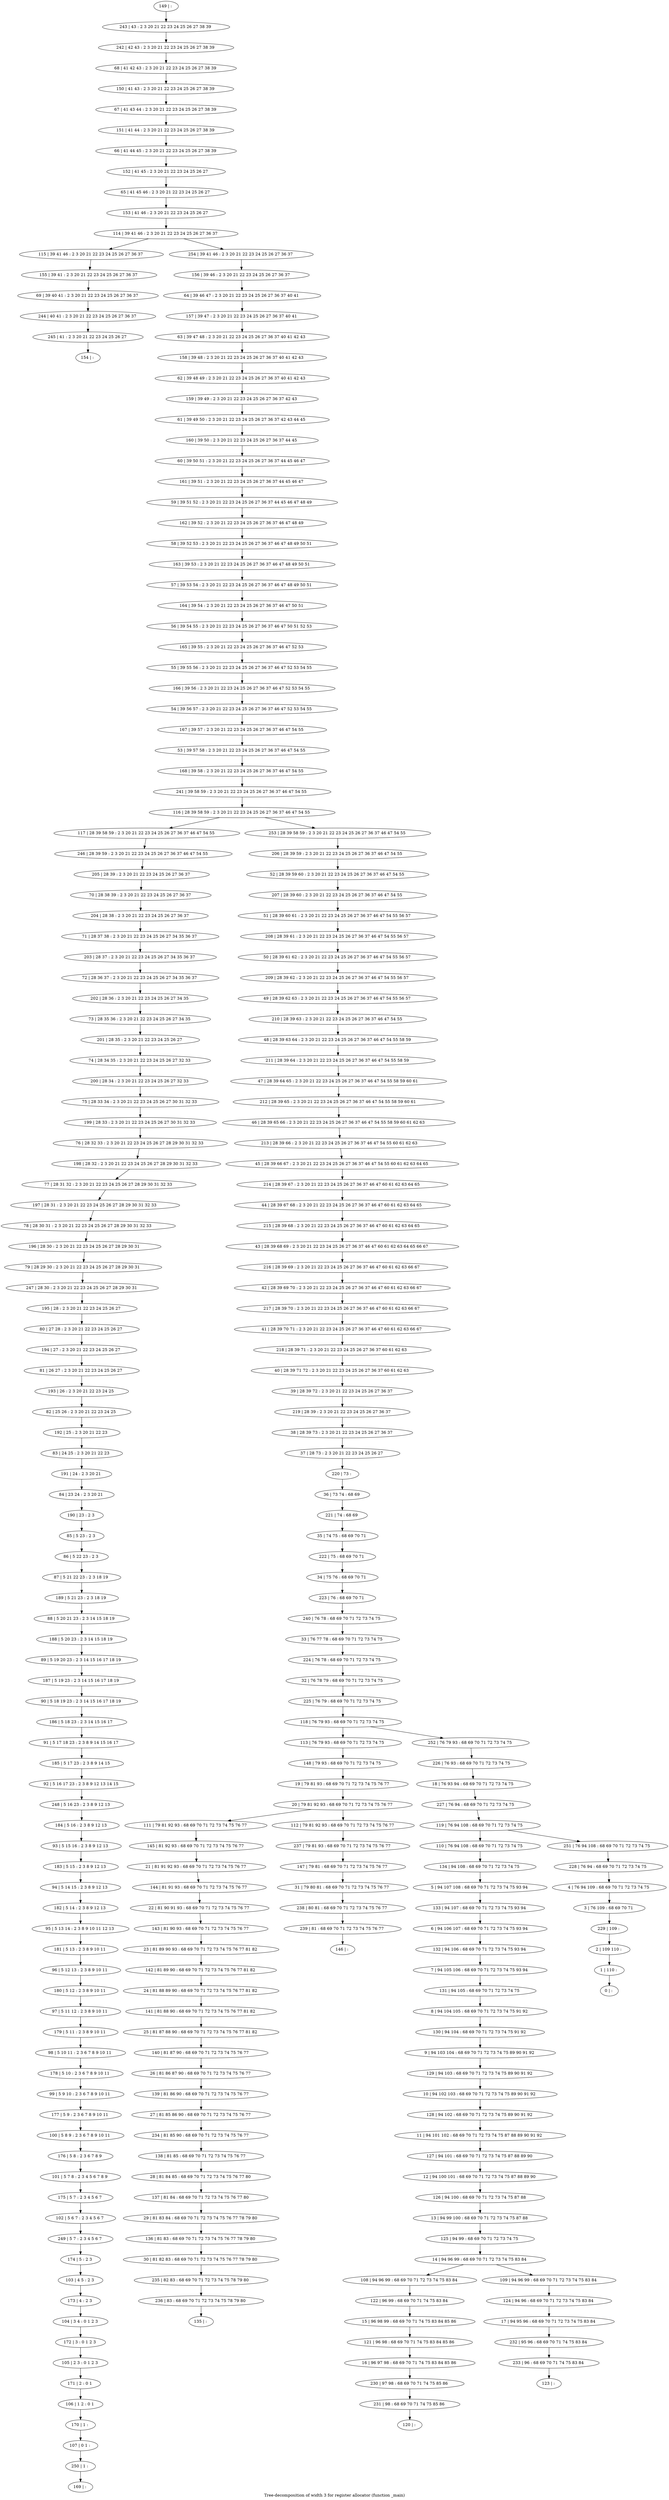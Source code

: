 digraph G {
graph [label="Tree-decomposition of width 3 for register allocator (function _main)"]
0[label="0 | : "];
1[label="1 | 110 : "];
2[label="2 | 109 110 : "];
3[label="3 | 76 109 : 68 69 70 71 "];
4[label="4 | 76 94 109 : 68 69 70 71 72 73 74 75 "];
5[label="5 | 94 107 108 : 68 69 70 71 72 73 74 75 93 94 "];
6[label="6 | 94 106 107 : 68 69 70 71 72 73 74 75 93 94 "];
7[label="7 | 94 105 106 : 68 69 70 71 72 73 74 75 93 94 "];
8[label="8 | 94 104 105 : 68 69 70 71 72 73 74 75 91 92 "];
9[label="9 | 94 103 104 : 68 69 70 71 72 73 74 75 89 90 91 92 "];
10[label="10 | 94 102 103 : 68 69 70 71 72 73 74 75 89 90 91 92 "];
11[label="11 | 94 101 102 : 68 69 70 71 72 73 74 75 87 88 89 90 91 92 "];
12[label="12 | 94 100 101 : 68 69 70 71 72 73 74 75 87 88 89 90 "];
13[label="13 | 94 99 100 : 68 69 70 71 72 73 74 75 87 88 "];
14[label="14 | 94 96 99 : 68 69 70 71 72 73 74 75 83 84 "];
15[label="15 | 96 98 99 : 68 69 70 71 74 75 83 84 85 86 "];
16[label="16 | 96 97 98 : 68 69 70 71 74 75 83 84 85 86 "];
17[label="17 | 94 95 96 : 68 69 70 71 72 73 74 75 83 84 "];
18[label="18 | 76 93 94 : 68 69 70 71 72 73 74 75 "];
19[label="19 | 79 81 93 : 68 69 70 71 72 73 74 75 76 77 "];
20[label="20 | 79 81 92 93 : 68 69 70 71 72 73 74 75 76 77 "];
21[label="21 | 81 91 92 93 : 68 69 70 71 72 73 74 75 76 77 "];
22[label="22 | 81 90 91 93 : 68 69 70 71 72 73 74 75 76 77 "];
23[label="23 | 81 89 90 93 : 68 69 70 71 72 73 74 75 76 77 81 82 "];
24[label="24 | 81 88 89 90 : 68 69 70 71 72 73 74 75 76 77 81 82 "];
25[label="25 | 81 87 88 90 : 68 69 70 71 72 73 74 75 76 77 81 82 "];
26[label="26 | 81 86 87 90 : 68 69 70 71 72 73 74 75 76 77 "];
27[label="27 | 81 85 86 90 : 68 69 70 71 72 73 74 75 76 77 "];
28[label="28 | 81 84 85 : 68 69 70 71 72 73 74 75 76 77 80 "];
29[label="29 | 81 83 84 : 68 69 70 71 72 73 74 75 76 77 78 79 80 "];
30[label="30 | 81 82 83 : 68 69 70 71 72 73 74 75 76 77 78 79 80 "];
31[label="31 | 79 80 81 : 68 69 70 71 72 73 74 75 76 77 "];
32[label="32 | 76 78 79 : 68 69 70 71 72 73 74 75 "];
33[label="33 | 76 77 78 : 68 69 70 71 72 73 74 75 "];
34[label="34 | 75 76 : 68 69 70 71 "];
35[label="35 | 74 75 : 68 69 70 71 "];
36[label="36 | 73 74 : 68 69 "];
37[label="37 | 28 73 : 2 3 20 21 22 23 24 25 26 27 "];
38[label="38 | 28 39 73 : 2 3 20 21 22 23 24 25 26 27 36 37 "];
39[label="39 | 28 39 72 : 2 3 20 21 22 23 24 25 26 27 36 37 "];
40[label="40 | 28 39 71 72 : 2 3 20 21 22 23 24 25 26 27 36 37 60 61 62 63 "];
41[label="41 | 28 39 70 71 : 2 3 20 21 22 23 24 25 26 27 36 37 46 47 60 61 62 63 66 67 "];
42[label="42 | 28 39 69 70 : 2 3 20 21 22 23 24 25 26 27 36 37 46 47 60 61 62 63 66 67 "];
43[label="43 | 28 39 68 69 : 2 3 20 21 22 23 24 25 26 27 36 37 46 47 60 61 62 63 64 65 66 67 "];
44[label="44 | 28 39 67 68 : 2 3 20 21 22 23 24 25 26 27 36 37 46 47 60 61 62 63 64 65 "];
45[label="45 | 28 39 66 67 : 2 3 20 21 22 23 24 25 26 27 36 37 46 47 54 55 60 61 62 63 64 65 "];
46[label="46 | 28 39 65 66 : 2 3 20 21 22 23 24 25 26 27 36 37 46 47 54 55 58 59 60 61 62 63 "];
47[label="47 | 28 39 64 65 : 2 3 20 21 22 23 24 25 26 27 36 37 46 47 54 55 58 59 60 61 "];
48[label="48 | 28 39 63 64 : 2 3 20 21 22 23 24 25 26 27 36 37 46 47 54 55 58 59 "];
49[label="49 | 28 39 62 63 : 2 3 20 21 22 23 24 25 26 27 36 37 46 47 54 55 56 57 "];
50[label="50 | 28 39 61 62 : 2 3 20 21 22 23 24 25 26 27 36 37 46 47 54 55 56 57 "];
51[label="51 | 28 39 60 61 : 2 3 20 21 22 23 24 25 26 27 36 37 46 47 54 55 56 57 "];
52[label="52 | 28 39 59 60 : 2 3 20 21 22 23 24 25 26 27 36 37 46 47 54 55 "];
53[label="53 | 39 57 58 : 2 3 20 21 22 23 24 25 26 27 36 37 46 47 54 55 "];
54[label="54 | 39 56 57 : 2 3 20 21 22 23 24 25 26 27 36 37 46 47 52 53 54 55 "];
55[label="55 | 39 55 56 : 2 3 20 21 22 23 24 25 26 27 36 37 46 47 52 53 54 55 "];
56[label="56 | 39 54 55 : 2 3 20 21 22 23 24 25 26 27 36 37 46 47 50 51 52 53 "];
57[label="57 | 39 53 54 : 2 3 20 21 22 23 24 25 26 27 36 37 46 47 48 49 50 51 "];
58[label="58 | 39 52 53 : 2 3 20 21 22 23 24 25 26 27 36 37 46 47 48 49 50 51 "];
59[label="59 | 39 51 52 : 2 3 20 21 22 23 24 25 26 27 36 37 44 45 46 47 48 49 "];
60[label="60 | 39 50 51 : 2 3 20 21 22 23 24 25 26 27 36 37 44 45 46 47 "];
61[label="61 | 39 49 50 : 2 3 20 21 22 23 24 25 26 27 36 37 42 43 44 45 "];
62[label="62 | 39 48 49 : 2 3 20 21 22 23 24 25 26 27 36 37 40 41 42 43 "];
63[label="63 | 39 47 48 : 2 3 20 21 22 23 24 25 26 27 36 37 40 41 42 43 "];
64[label="64 | 39 46 47 : 2 3 20 21 22 23 24 25 26 27 36 37 40 41 "];
65[label="65 | 41 45 46 : 2 3 20 21 22 23 24 25 26 27 "];
66[label="66 | 41 44 45 : 2 3 20 21 22 23 24 25 26 27 38 39 "];
67[label="67 | 41 43 44 : 2 3 20 21 22 23 24 25 26 27 38 39 "];
68[label="68 | 41 42 43 : 2 3 20 21 22 23 24 25 26 27 38 39 "];
69[label="69 | 39 40 41 : 2 3 20 21 22 23 24 25 26 27 36 37 "];
70[label="70 | 28 38 39 : 2 3 20 21 22 23 24 25 26 27 36 37 "];
71[label="71 | 28 37 38 : 2 3 20 21 22 23 24 25 26 27 34 35 36 37 "];
72[label="72 | 28 36 37 : 2 3 20 21 22 23 24 25 26 27 34 35 36 37 "];
73[label="73 | 28 35 36 : 2 3 20 21 22 23 24 25 26 27 34 35 "];
74[label="74 | 28 34 35 : 2 3 20 21 22 23 24 25 26 27 32 33 "];
75[label="75 | 28 33 34 : 2 3 20 21 22 23 24 25 26 27 30 31 32 33 "];
76[label="76 | 28 32 33 : 2 3 20 21 22 23 24 25 26 27 28 29 30 31 32 33 "];
77[label="77 | 28 31 32 : 2 3 20 21 22 23 24 25 26 27 28 29 30 31 32 33 "];
78[label="78 | 28 30 31 : 2 3 20 21 22 23 24 25 26 27 28 29 30 31 32 33 "];
79[label="79 | 28 29 30 : 2 3 20 21 22 23 24 25 26 27 28 29 30 31 "];
80[label="80 | 27 28 : 2 3 20 21 22 23 24 25 26 27 "];
81[label="81 | 26 27 : 2 3 20 21 22 23 24 25 26 27 "];
82[label="82 | 25 26 : 2 3 20 21 22 23 24 25 "];
83[label="83 | 24 25 : 2 3 20 21 22 23 "];
84[label="84 | 23 24 : 2 3 20 21 "];
85[label="85 | 5 23 : 2 3 "];
86[label="86 | 5 22 23 : 2 3 "];
87[label="87 | 5 21 22 23 : 2 3 18 19 "];
88[label="88 | 5 20 21 23 : 2 3 14 15 18 19 "];
89[label="89 | 5 19 20 23 : 2 3 14 15 16 17 18 19 "];
90[label="90 | 5 18 19 23 : 2 3 14 15 16 17 18 19 "];
91[label="91 | 5 17 18 23 : 2 3 8 9 14 15 16 17 "];
92[label="92 | 5 16 17 23 : 2 3 8 9 12 13 14 15 "];
93[label="93 | 5 15 16 : 2 3 8 9 12 13 "];
94[label="94 | 5 14 15 : 2 3 8 9 12 13 "];
95[label="95 | 5 13 14 : 2 3 8 9 10 11 12 13 "];
96[label="96 | 5 12 13 : 2 3 8 9 10 11 "];
97[label="97 | 5 11 12 : 2 3 8 9 10 11 "];
98[label="98 | 5 10 11 : 2 3 6 7 8 9 10 11 "];
99[label="99 | 5 9 10 : 2 3 6 7 8 9 10 11 "];
100[label="100 | 5 8 9 : 2 3 6 7 8 9 10 11 "];
101[label="101 | 5 7 8 : 2 3 4 5 6 7 8 9 "];
102[label="102 | 5 6 7 : 2 3 4 5 6 7 "];
103[label="103 | 4 5 : 2 3 "];
104[label="104 | 3 4 : 0 1 2 3 "];
105[label="105 | 2 3 : 0 1 2 3 "];
106[label="106 | 1 2 : 0 1 "];
107[label="107 | 0 1 : "];
108[label="108 | 94 96 99 : 68 69 70 71 72 73 74 75 83 84 "];
109[label="109 | 94 96 99 : 68 69 70 71 72 73 74 75 83 84 "];
110[label="110 | 76 94 108 : 68 69 70 71 72 73 74 75 "];
111[label="111 | 79 81 92 93 : 68 69 70 71 72 73 74 75 76 77 "];
112[label="112 | 79 81 92 93 : 68 69 70 71 72 73 74 75 76 77 "];
113[label="113 | 76 79 93 : 68 69 70 71 72 73 74 75 "];
114[label="114 | 39 41 46 : 2 3 20 21 22 23 24 25 26 27 36 37 "];
115[label="115 | 39 41 46 : 2 3 20 21 22 23 24 25 26 27 36 37 "];
116[label="116 | 28 39 58 59 : 2 3 20 21 22 23 24 25 26 27 36 37 46 47 54 55 "];
117[label="117 | 28 39 58 59 : 2 3 20 21 22 23 24 25 26 27 36 37 46 47 54 55 "];
118[label="118 | 76 79 93 : 68 69 70 71 72 73 74 75 "];
119[label="119 | 76 94 108 : 68 69 70 71 72 73 74 75 "];
120[label="120 | : "];
121[label="121 | 96 98 : 68 69 70 71 74 75 83 84 85 86 "];
122[label="122 | 96 99 : 68 69 70 71 74 75 83 84 "];
123[label="123 | : "];
124[label="124 | 94 96 : 68 69 70 71 72 73 74 75 83 84 "];
125[label="125 | 94 99 : 68 69 70 71 72 73 74 75 "];
126[label="126 | 94 100 : 68 69 70 71 72 73 74 75 87 88 "];
127[label="127 | 94 101 : 68 69 70 71 72 73 74 75 87 88 89 90 "];
128[label="128 | 94 102 : 68 69 70 71 72 73 74 75 89 90 91 92 "];
129[label="129 | 94 103 : 68 69 70 71 72 73 74 75 89 90 91 92 "];
130[label="130 | 94 104 : 68 69 70 71 72 73 74 75 91 92 "];
131[label="131 | 94 105 : 68 69 70 71 72 73 74 75 "];
132[label="132 | 94 106 : 68 69 70 71 72 73 74 75 93 94 "];
133[label="133 | 94 107 : 68 69 70 71 72 73 74 75 93 94 "];
134[label="134 | 94 108 : 68 69 70 71 72 73 74 75 "];
135[label="135 | : "];
136[label="136 | 81 83 : 68 69 70 71 72 73 74 75 76 77 78 79 80 "];
137[label="137 | 81 84 : 68 69 70 71 72 73 74 75 76 77 80 "];
138[label="138 | 81 85 : 68 69 70 71 72 73 74 75 76 77 "];
139[label="139 | 81 86 90 : 68 69 70 71 72 73 74 75 76 77 "];
140[label="140 | 81 87 90 : 68 69 70 71 72 73 74 75 76 77 "];
141[label="141 | 81 88 90 : 68 69 70 71 72 73 74 75 76 77 81 82 "];
142[label="142 | 81 89 90 : 68 69 70 71 72 73 74 75 76 77 81 82 "];
143[label="143 | 81 90 93 : 68 69 70 71 72 73 74 75 76 77 "];
144[label="144 | 81 91 93 : 68 69 70 71 72 73 74 75 76 77 "];
145[label="145 | 81 92 93 : 68 69 70 71 72 73 74 75 76 77 "];
146[label="146 | : "];
147[label="147 | 79 81 : 68 69 70 71 72 73 74 75 76 77 "];
148[label="148 | 79 93 : 68 69 70 71 72 73 74 75 "];
149[label="149 | : "];
150[label="150 | 41 43 : 2 3 20 21 22 23 24 25 26 27 38 39 "];
151[label="151 | 41 44 : 2 3 20 21 22 23 24 25 26 27 38 39 "];
152[label="152 | 41 45 : 2 3 20 21 22 23 24 25 26 27 "];
153[label="153 | 41 46 : 2 3 20 21 22 23 24 25 26 27 "];
154[label="154 | : "];
155[label="155 | 39 41 : 2 3 20 21 22 23 24 25 26 27 36 37 "];
156[label="156 | 39 46 : 2 3 20 21 22 23 24 25 26 27 36 37 "];
157[label="157 | 39 47 : 2 3 20 21 22 23 24 25 26 27 36 37 40 41 "];
158[label="158 | 39 48 : 2 3 20 21 22 23 24 25 26 27 36 37 40 41 42 43 "];
159[label="159 | 39 49 : 2 3 20 21 22 23 24 25 26 27 36 37 42 43 "];
160[label="160 | 39 50 : 2 3 20 21 22 23 24 25 26 27 36 37 44 45 "];
161[label="161 | 39 51 : 2 3 20 21 22 23 24 25 26 27 36 37 44 45 46 47 "];
162[label="162 | 39 52 : 2 3 20 21 22 23 24 25 26 27 36 37 46 47 48 49 "];
163[label="163 | 39 53 : 2 3 20 21 22 23 24 25 26 27 36 37 46 47 48 49 50 51 "];
164[label="164 | 39 54 : 2 3 20 21 22 23 24 25 26 27 36 37 46 47 50 51 "];
165[label="165 | 39 55 : 2 3 20 21 22 23 24 25 26 27 36 37 46 47 52 53 "];
166[label="166 | 39 56 : 2 3 20 21 22 23 24 25 26 27 36 37 46 47 52 53 54 55 "];
167[label="167 | 39 57 : 2 3 20 21 22 23 24 25 26 27 36 37 46 47 54 55 "];
168[label="168 | 39 58 : 2 3 20 21 22 23 24 25 26 27 36 37 46 47 54 55 "];
169[label="169 | : "];
170[label="170 | 1 : "];
171[label="171 | 2 : 0 1 "];
172[label="172 | 3 : 0 1 2 3 "];
173[label="173 | 4 : 2 3 "];
174[label="174 | 5 : 2 3 "];
175[label="175 | 5 7 : 2 3 4 5 6 7 "];
176[label="176 | 5 8 : 2 3 6 7 8 9 "];
177[label="177 | 5 9 : 2 3 6 7 8 9 10 11 "];
178[label="178 | 5 10 : 2 3 6 7 8 9 10 11 "];
179[label="179 | 5 11 : 2 3 8 9 10 11 "];
180[label="180 | 5 12 : 2 3 8 9 10 11 "];
181[label="181 | 5 13 : 2 3 8 9 10 11 "];
182[label="182 | 5 14 : 2 3 8 9 12 13 "];
183[label="183 | 5 15 : 2 3 8 9 12 13 "];
184[label="184 | 5 16 : 2 3 8 9 12 13 "];
185[label="185 | 5 17 23 : 2 3 8 9 14 15 "];
186[label="186 | 5 18 23 : 2 3 14 15 16 17 "];
187[label="187 | 5 19 23 : 2 3 14 15 16 17 18 19 "];
188[label="188 | 5 20 23 : 2 3 14 15 18 19 "];
189[label="189 | 5 21 23 : 2 3 18 19 "];
190[label="190 | 23 : 2 3 "];
191[label="191 | 24 : 2 3 20 21 "];
192[label="192 | 25 : 2 3 20 21 22 23 "];
193[label="193 | 26 : 2 3 20 21 22 23 24 25 "];
194[label="194 | 27 : 2 3 20 21 22 23 24 25 26 27 "];
195[label="195 | 28 : 2 3 20 21 22 23 24 25 26 27 "];
196[label="196 | 28 30 : 2 3 20 21 22 23 24 25 26 27 28 29 30 31 "];
197[label="197 | 28 31 : 2 3 20 21 22 23 24 25 26 27 28 29 30 31 32 33 "];
198[label="198 | 28 32 : 2 3 20 21 22 23 24 25 26 27 28 29 30 31 32 33 "];
199[label="199 | 28 33 : 2 3 20 21 22 23 24 25 26 27 30 31 32 33 "];
200[label="200 | 28 34 : 2 3 20 21 22 23 24 25 26 27 32 33 "];
201[label="201 | 28 35 : 2 3 20 21 22 23 24 25 26 27 "];
202[label="202 | 28 36 : 2 3 20 21 22 23 24 25 26 27 34 35 "];
203[label="203 | 28 37 : 2 3 20 21 22 23 24 25 26 27 34 35 36 37 "];
204[label="204 | 28 38 : 2 3 20 21 22 23 24 25 26 27 36 37 "];
205[label="205 | 28 39 : 2 3 20 21 22 23 24 25 26 27 36 37 "];
206[label="206 | 28 39 59 : 2 3 20 21 22 23 24 25 26 27 36 37 46 47 54 55 "];
207[label="207 | 28 39 60 : 2 3 20 21 22 23 24 25 26 27 36 37 46 47 54 55 "];
208[label="208 | 28 39 61 : 2 3 20 21 22 23 24 25 26 27 36 37 46 47 54 55 56 57 "];
209[label="209 | 28 39 62 : 2 3 20 21 22 23 24 25 26 27 36 37 46 47 54 55 56 57 "];
210[label="210 | 28 39 63 : 2 3 20 21 22 23 24 25 26 27 36 37 46 47 54 55 "];
211[label="211 | 28 39 64 : 2 3 20 21 22 23 24 25 26 27 36 37 46 47 54 55 58 59 "];
212[label="212 | 28 39 65 : 2 3 20 21 22 23 24 25 26 27 36 37 46 47 54 55 58 59 60 61 "];
213[label="213 | 28 39 66 : 2 3 20 21 22 23 24 25 26 27 36 37 46 47 54 55 60 61 62 63 "];
214[label="214 | 28 39 67 : 2 3 20 21 22 23 24 25 26 27 36 37 46 47 60 61 62 63 64 65 "];
215[label="215 | 28 39 68 : 2 3 20 21 22 23 24 25 26 27 36 37 46 47 60 61 62 63 64 65 "];
216[label="216 | 28 39 69 : 2 3 20 21 22 23 24 25 26 27 36 37 46 47 60 61 62 63 66 67 "];
217[label="217 | 28 39 70 : 2 3 20 21 22 23 24 25 26 27 36 37 46 47 60 61 62 63 66 67 "];
218[label="218 | 28 39 71 : 2 3 20 21 22 23 24 25 26 27 36 37 60 61 62 63 "];
219[label="219 | 28 39 : 2 3 20 21 22 23 24 25 26 27 36 37 "];
220[label="220 | 73 : "];
221[label="221 | 74 : 68 69 "];
222[label="222 | 75 : 68 69 70 71 "];
223[label="223 | 76 : 68 69 70 71 "];
224[label="224 | 76 78 : 68 69 70 71 72 73 74 75 "];
225[label="225 | 76 79 : 68 69 70 71 72 73 74 75 "];
226[label="226 | 76 93 : 68 69 70 71 72 73 74 75 "];
227[label="227 | 76 94 : 68 69 70 71 72 73 74 75 "];
228[label="228 | 76 94 : 68 69 70 71 72 73 74 75 "];
229[label="229 | 109 : "];
230[label="230 | 97 98 : 68 69 70 71 74 75 85 86 "];
231[label="231 | 98 : 68 69 70 71 74 75 85 86 "];
232[label="232 | 95 96 : 68 69 70 71 74 75 83 84 "];
233[label="233 | 96 : 68 69 70 71 74 75 83 84 "];
234[label="234 | 81 85 90 : 68 69 70 71 72 73 74 75 76 77 "];
235[label="235 | 82 83 : 68 69 70 71 72 73 74 75 78 79 80 "];
236[label="236 | 83 : 68 69 70 71 72 73 74 75 78 79 80 "];
237[label="237 | 79 81 93 : 68 69 70 71 72 73 74 75 76 77 "];
238[label="238 | 80 81 : 68 69 70 71 72 73 74 75 76 77 "];
239[label="239 | 81 : 68 69 70 71 72 73 74 75 76 77 "];
240[label="240 | 76 78 : 68 69 70 71 72 73 74 75 "];
241[label="241 | 39 58 59 : 2 3 20 21 22 23 24 25 26 27 36 37 46 47 54 55 "];
242[label="242 | 42 43 : 2 3 20 21 22 23 24 25 26 27 38 39 "];
243[label="243 | 43 : 2 3 20 21 22 23 24 25 26 27 38 39 "];
244[label="244 | 40 41 : 2 3 20 21 22 23 24 25 26 27 36 37 "];
245[label="245 | 41 : 2 3 20 21 22 23 24 25 26 27 "];
246[label="246 | 28 39 59 : 2 3 20 21 22 23 24 25 26 27 36 37 46 47 54 55 "];
247[label="247 | 28 30 : 2 3 20 21 22 23 24 25 26 27 28 29 30 31 "];
248[label="248 | 5 16 23 : 2 3 8 9 12 13 "];
249[label="249 | 5 7 : 2 3 4 5 6 7 "];
250[label="250 | 1 : "];
251[label="251 | 76 94 108 : 68 69 70 71 72 73 74 75 "];
252[label="252 | 76 79 93 : 68 69 70 71 72 73 74 75 "];
253[label="253 | 28 39 58 59 : 2 3 20 21 22 23 24 25 26 27 36 37 46 47 54 55 "];
254[label="254 | 39 41 46 : 2 3 20 21 22 23 24 25 26 27 36 37 "];
19->20 ;
85->86 ;
86->87 ;
14->108 ;
14->109 ;
20->111 ;
20->112 ;
121->16 ;
15->121 ;
122->15 ;
108->122 ;
124->17 ;
109->124 ;
125->14 ;
13->125 ;
126->13 ;
12->126 ;
127->12 ;
11->127 ;
128->11 ;
10->128 ;
129->10 ;
9->129 ;
130->9 ;
8->130 ;
131->8 ;
7->131 ;
132->7 ;
6->132 ;
133->6 ;
5->133 ;
134->5 ;
110->134 ;
136->30 ;
29->136 ;
137->29 ;
28->137 ;
138->28 ;
139->27 ;
26->139 ;
140->26 ;
25->140 ;
141->25 ;
24->141 ;
142->24 ;
23->142 ;
143->23 ;
22->143 ;
144->22 ;
21->144 ;
145->21 ;
111->145 ;
147->31 ;
148->19 ;
113->148 ;
155->69 ;
115->155 ;
170->107 ;
106->170 ;
171->106 ;
105->171 ;
172->105 ;
104->172 ;
173->104 ;
103->173 ;
174->103 ;
175->102 ;
101->175 ;
176->101 ;
100->176 ;
177->100 ;
99->177 ;
178->99 ;
98->178 ;
179->98 ;
97->179 ;
180->97 ;
96->180 ;
181->96 ;
95->181 ;
182->95 ;
94->182 ;
183->94 ;
93->183 ;
184->93 ;
185->92 ;
91->185 ;
186->91 ;
90->186 ;
187->90 ;
89->187 ;
188->89 ;
88->188 ;
189->88 ;
87->189 ;
190->85 ;
84->190 ;
191->84 ;
83->191 ;
192->83 ;
82->192 ;
193->82 ;
81->193 ;
194->81 ;
80->194 ;
195->80 ;
196->79 ;
78->196 ;
197->78 ;
77->197 ;
198->77 ;
76->198 ;
199->76 ;
75->199 ;
200->75 ;
74->200 ;
201->74 ;
73->201 ;
202->73 ;
72->202 ;
203->72 ;
71->203 ;
204->71 ;
70->204 ;
205->70 ;
16->230 ;
231->120 ;
230->231 ;
17->232 ;
233->123 ;
232->233 ;
234->138 ;
27->234 ;
30->235 ;
236->135 ;
235->236 ;
237->147 ;
112->237 ;
31->238 ;
239->146 ;
238->239 ;
69->244 ;
245->154 ;
244->245 ;
246->205 ;
117->246 ;
247->195 ;
79->247 ;
248->184 ;
92->248 ;
249->174 ;
102->249 ;
250->169 ;
107->250 ;
149->243 ;
243->242 ;
242->68 ;
68->150 ;
150->67 ;
67->151 ;
151->66 ;
66->152 ;
152->65 ;
65->153 ;
153->114 ;
156->64 ;
64->157 ;
157->63 ;
63->158 ;
158->62 ;
62->159 ;
159->61 ;
61->160 ;
160->60 ;
60->161 ;
161->59 ;
59->162 ;
162->58 ;
58->163 ;
163->57 ;
57->164 ;
164->56 ;
56->165 ;
165->55 ;
55->166 ;
166->54 ;
54->167 ;
167->53 ;
53->168 ;
168->241 ;
241->116 ;
206->52 ;
52->207 ;
207->51 ;
51->208 ;
208->50 ;
50->209 ;
209->49 ;
49->210 ;
210->48 ;
48->211 ;
211->47 ;
47->212 ;
212->46 ;
46->213 ;
213->45 ;
45->214 ;
214->44 ;
44->215 ;
215->43 ;
43->216 ;
216->42 ;
42->217 ;
217->41 ;
41->218 ;
218->40 ;
40->39 ;
39->219 ;
219->38 ;
38->37 ;
37->220 ;
220->36 ;
36->221 ;
221->35 ;
35->222 ;
222->34 ;
34->223 ;
223->240 ;
240->33 ;
33->224 ;
224->32 ;
32->225 ;
225->118 ;
226->18 ;
18->227 ;
227->119 ;
228->4 ;
4->3 ;
3->229 ;
229->2 ;
2->1 ;
1->0 ;
251->228 ;
252->226 ;
253->206 ;
254->156 ;
119->110 ;
119->251 ;
118->113 ;
118->252 ;
116->117 ;
116->253 ;
114->115 ;
114->254 ;
}
